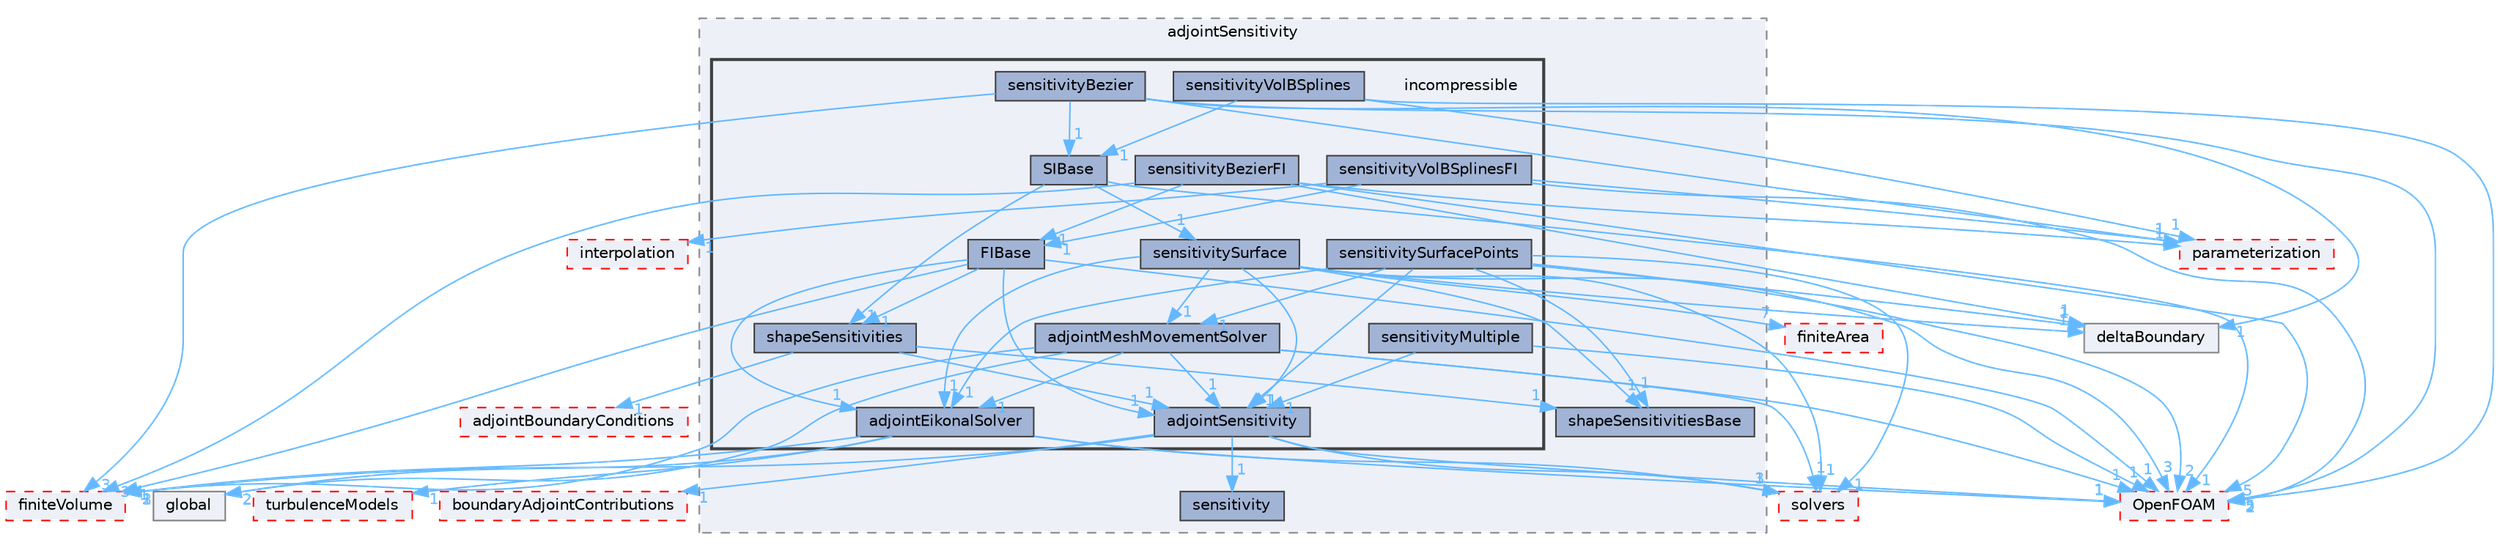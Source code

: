 digraph "src/optimisation/adjointOptimisation/adjoint/optimisation/adjointSensitivity/incompressible"
{
 // LATEX_PDF_SIZE
  bgcolor="transparent";
  edge [fontname=Helvetica,fontsize=10,labelfontname=Helvetica,labelfontsize=10];
  node [fontname=Helvetica,fontsize=10,shape=box,height=0.2,width=0.4];
  compound=true
  subgraph clusterdir_dbddc55ddf5981e932e9ab5e5ca01d5b {
    graph [ bgcolor="#edf0f7", pencolor="grey50", label="adjointSensitivity", fontname=Helvetica,fontsize=10 style="filled,dashed", URL="dir_dbddc55ddf5981e932e9ab5e5ca01d5b.html",tooltip=""]
  dir_f7272483e2a5918c938aa224b678aee8 [label="sensitivity", fillcolor="#a2b4d6", color="grey25", style="filled", URL="dir_f7272483e2a5918c938aa224b678aee8.html",tooltip=""];
  dir_0b22c8edd23710d15b1d2247fd5f446d [label="shapeSensitivitiesBase", fillcolor="#a2b4d6", color="grey25", style="filled", URL="dir_0b22c8edd23710d15b1d2247fd5f446d.html",tooltip=""];
  subgraph clusterdir_2b473d201aab52bb890a8b3370c59272 {
    graph [ bgcolor="#edf0f7", pencolor="grey25", label="", fontname=Helvetica,fontsize=10 style="filled,bold", URL="dir_2b473d201aab52bb890a8b3370c59272.html",tooltip=""]
    dir_2b473d201aab52bb890a8b3370c59272 [shape=plaintext, label="incompressible"];
  dir_2e016391dee912ecb8414429fd8311b6 [label="adjointEikonalSolver", fillcolor="#a2b4d6", color="grey25", style="filled", URL="dir_2e016391dee912ecb8414429fd8311b6.html",tooltip=""];
  dir_c89b99caaf09c90793150a96db56d7e4 [label="adjointMeshMovementSolver", fillcolor="#a2b4d6", color="grey25", style="filled", URL="dir_c89b99caaf09c90793150a96db56d7e4.html",tooltip=""];
  dir_c9975b67581c2da6d7f831922d1c5844 [label="adjointSensitivity", fillcolor="#a2b4d6", color="grey25", style="filled", URL="dir_c9975b67581c2da6d7f831922d1c5844.html",tooltip=""];
  dir_71a22054458ddf5c230228f7a7c3f1b7 [label="FIBase", fillcolor="#a2b4d6", color="grey25", style="filled", URL="dir_71a22054458ddf5c230228f7a7c3f1b7.html",tooltip=""];
  dir_476e1f0bb08722b38e3080a7c4e4f52b [label="sensitivityBezier", fillcolor="#a2b4d6", color="grey25", style="filled", URL="dir_476e1f0bb08722b38e3080a7c4e4f52b.html",tooltip=""];
  dir_1ca67c01686de02c8c319a8b8a45395f [label="sensitivityBezierFI", fillcolor="#a2b4d6", color="grey25", style="filled", URL="dir_1ca67c01686de02c8c319a8b8a45395f.html",tooltip=""];
  dir_a11bcf6d05a4c8127f87327bba563867 [label="sensitivityMultiple", fillcolor="#a2b4d6", color="grey25", style="filled", URL="dir_a11bcf6d05a4c8127f87327bba563867.html",tooltip=""];
  dir_b2e528e6e1ab1f3455b289de1663bc82 [label="sensitivitySurface", fillcolor="#a2b4d6", color="grey25", style="filled", URL="dir_b2e528e6e1ab1f3455b289de1663bc82.html",tooltip=""];
  dir_efb7772f852fb2b26088a7e5ebc0cd1c [label="sensitivitySurfacePoints", fillcolor="#a2b4d6", color="grey25", style="filled", URL="dir_efb7772f852fb2b26088a7e5ebc0cd1c.html",tooltip=""];
  dir_b762c28ee601afb6c58f10a5b1d896b6 [label="sensitivityVolBSplines", fillcolor="#a2b4d6", color="grey25", style="filled", URL="dir_b762c28ee601afb6c58f10a5b1d896b6.html",tooltip=""];
  dir_ca12e35b03b96dff345543f867d45420 [label="sensitivityVolBSplinesFI", fillcolor="#a2b4d6", color="grey25", style="filled", URL="dir_ca12e35b03b96dff345543f867d45420.html",tooltip=""];
  dir_14c782ea37ade272388ea6cdcc54cd7d [label="shapeSensitivities", fillcolor="#a2b4d6", color="grey25", style="filled", URL="dir_14c782ea37ade272388ea6cdcc54cd7d.html",tooltip=""];
  dir_c9f41f3719fa69d022e2a1134e41ed21 [label="SIBase", fillcolor="#a2b4d6", color="grey25", style="filled", URL="dir_c9f41f3719fa69d022e2a1134e41ed21.html",tooltip=""];
  }
  }
  dir_3c0395a0b3704d24024ddd387bcbaf66 [label="boundaryAdjointContributions", fillcolor="#edf0f7", color="red", style="filled,dashed", URL="dir_3c0395a0b3704d24024ddd387bcbaf66.html",tooltip=""];
  dir_65c5a1cbdce3964d4a2bd5a2c0168e6b [label="turbulenceModels", fillcolor="#edf0f7", color="red", style="filled,dashed", URL="dir_65c5a1cbdce3964d4a2bd5a2c0168e6b.html",tooltip=""];
  dir_9bd15774b555cf7259a6fa18f99fe99b [label="finiteVolume", fillcolor="#edf0f7", color="red", style="filled,dashed", URL="dir_9bd15774b555cf7259a6fa18f99fe99b.html",tooltip=""];
  dir_c5473ff19b20e6ec4dfe5c310b3778a8 [label="OpenFOAM", fillcolor="#edf0f7", color="red", style="filled,dashed", URL="dir_c5473ff19b20e6ec4dfe5c310b3778a8.html",tooltip=""];
  dir_dd56dc4c5f6c51768e20e60d3fce2a94 [label="global", fillcolor="#edf0f7", color="grey50", style="filled", URL="dir_dd56dc4c5f6c51768e20e60d3fce2a94.html",tooltip=""];
  dir_f1ea2e00111d8324be054b4e32e6ee53 [label="solvers", fillcolor="#edf0f7", color="red", style="filled,dashed", URL="dir_f1ea2e00111d8324be054b4e32e6ee53.html",tooltip=""];
  dir_b2bffebd305523ae74de52534349e8c7 [label="deltaBoundary", fillcolor="#edf0f7", color="grey50", style="filled", URL="dir_b2bffebd305523ae74de52534349e8c7.html",tooltip=""];
  dir_b99de617d441e60a7bad4cdf0a5e480b [label="parameterization", fillcolor="#edf0f7", color="red", style="filled,dashed", URL="dir_b99de617d441e60a7bad4cdf0a5e480b.html",tooltip=""];
  dir_b69a9eadfe761c231b266ce918b218a5 [label="finiteArea", fillcolor="#edf0f7", color="red", style="filled,dashed", URL="dir_b69a9eadfe761c231b266ce918b218a5.html",tooltip=""];
  dir_61ddb358d70af38fb50f12bddb113391 [label="interpolation", fillcolor="#edf0f7", color="red", style="filled,dashed", URL="dir_61ddb358d70af38fb50f12bddb113391.html",tooltip=""];
  dir_1784f822592d39f816c839dc1a098cdb [label="adjointBoundaryConditions", fillcolor="#edf0f7", color="red", style="filled,dashed", URL="dir_1784f822592d39f816c839dc1a098cdb.html",tooltip=""];
  dir_2e016391dee912ecb8414429fd8311b6->dir_65c5a1cbdce3964d4a2bd5a2c0168e6b [headlabel="1", labeldistance=1.5 headhref="dir_000034_004142.html" href="dir_000034_004142.html" color="steelblue1" fontcolor="steelblue1"];
  dir_2e016391dee912ecb8414429fd8311b6->dir_9bd15774b555cf7259a6fa18f99fe99b [headlabel="2", labeldistance=1.5 headhref="dir_000034_001387.html" href="dir_000034_001387.html" color="steelblue1" fontcolor="steelblue1"];
  dir_2e016391dee912ecb8414429fd8311b6->dir_c5473ff19b20e6ec4dfe5c310b3778a8 [headlabel="1", labeldistance=1.5 headhref="dir_000034_002695.html" href="dir_000034_002695.html" color="steelblue1" fontcolor="steelblue1"];
  dir_2e016391dee912ecb8414429fd8311b6->dir_dd56dc4c5f6c51768e20e60d3fce2a94 [headlabel="2", labeldistance=1.5 headhref="dir_000034_001646.html" href="dir_000034_001646.html" color="steelblue1" fontcolor="steelblue1"];
  dir_2e016391dee912ecb8414429fd8311b6->dir_f1ea2e00111d8324be054b4e32e6ee53 [headlabel="1", labeldistance=1.5 headhref="dir_000034_003659.html" href="dir_000034_003659.html" color="steelblue1" fontcolor="steelblue1"];
  dir_c89b99caaf09c90793150a96db56d7e4->dir_2e016391dee912ecb8414429fd8311b6 [headlabel="1", labeldistance=1.5 headhref="dir_000044_000034.html" href="dir_000044_000034.html" color="steelblue1" fontcolor="steelblue1"];
  dir_c89b99caaf09c90793150a96db56d7e4->dir_9bd15774b555cf7259a6fa18f99fe99b [headlabel="1", labeldistance=1.5 headhref="dir_000044_001387.html" href="dir_000044_001387.html" color="steelblue1" fontcolor="steelblue1"];
  dir_c89b99caaf09c90793150a96db56d7e4->dir_c5473ff19b20e6ec4dfe5c310b3778a8 [headlabel="1", labeldistance=1.5 headhref="dir_000044_002695.html" href="dir_000044_002695.html" color="steelblue1" fontcolor="steelblue1"];
  dir_c89b99caaf09c90793150a96db56d7e4->dir_c9975b67581c2da6d7f831922d1c5844 [headlabel="1", labeldistance=1.5 headhref="dir_000044_000061.html" href="dir_000044_000061.html" color="steelblue1" fontcolor="steelblue1"];
  dir_c89b99caaf09c90793150a96db56d7e4->dir_dd56dc4c5f6c51768e20e60d3fce2a94 [headlabel="2", labeldistance=1.5 headhref="dir_000044_001646.html" href="dir_000044_001646.html" color="steelblue1" fontcolor="steelblue1"];
  dir_c89b99caaf09c90793150a96db56d7e4->dir_f1ea2e00111d8324be054b4e32e6ee53 [headlabel="1", labeldistance=1.5 headhref="dir_000044_003659.html" href="dir_000044_003659.html" color="steelblue1" fontcolor="steelblue1"];
  dir_c9975b67581c2da6d7f831922d1c5844->dir_3c0395a0b3704d24024ddd387bcbaf66 [headlabel="1", labeldistance=1.5 headhref="dir_000061_000324.html" href="dir_000061_000324.html" color="steelblue1" fontcolor="steelblue1"];
  dir_c9975b67581c2da6d7f831922d1c5844->dir_9bd15774b555cf7259a6fa18f99fe99b [headlabel="3", labeldistance=1.5 headhref="dir_000061_001387.html" href="dir_000061_001387.html" color="steelblue1" fontcolor="steelblue1"];
  dir_c9975b67581c2da6d7f831922d1c5844->dir_c5473ff19b20e6ec4dfe5c310b3778a8 [headlabel="1", labeldistance=1.5 headhref="dir_000061_002695.html" href="dir_000061_002695.html" color="steelblue1" fontcolor="steelblue1"];
  dir_c9975b67581c2da6d7f831922d1c5844->dir_f1ea2e00111d8324be054b4e32e6ee53 [headlabel="3", labeldistance=1.5 headhref="dir_000061_003659.html" href="dir_000061_003659.html" color="steelblue1" fontcolor="steelblue1"];
  dir_c9975b67581c2da6d7f831922d1c5844->dir_f7272483e2a5918c938aa224b678aee8 [headlabel="1", labeldistance=1.5 headhref="dir_000061_003479.html" href="dir_000061_003479.html" color="steelblue1" fontcolor="steelblue1"];
  dir_71a22054458ddf5c230228f7a7c3f1b7->dir_14c782ea37ade272388ea6cdcc54cd7d [headlabel="1", labeldistance=1.5 headhref="dir_001317_003511.html" href="dir_001317_003511.html" color="steelblue1" fontcolor="steelblue1"];
  dir_71a22054458ddf5c230228f7a7c3f1b7->dir_2e016391dee912ecb8414429fd8311b6 [headlabel="1", labeldistance=1.5 headhref="dir_001317_000034.html" href="dir_001317_000034.html" color="steelblue1" fontcolor="steelblue1"];
  dir_71a22054458ddf5c230228f7a7c3f1b7->dir_9bd15774b555cf7259a6fa18f99fe99b [headlabel="1", labeldistance=1.5 headhref="dir_001317_001387.html" href="dir_001317_001387.html" color="steelblue1" fontcolor="steelblue1"];
  dir_71a22054458ddf5c230228f7a7c3f1b7->dir_c5473ff19b20e6ec4dfe5c310b3778a8 [headlabel="1", labeldistance=1.5 headhref="dir_001317_002695.html" href="dir_001317_002695.html" color="steelblue1" fontcolor="steelblue1"];
  dir_71a22054458ddf5c230228f7a7c3f1b7->dir_c9975b67581c2da6d7f831922d1c5844 [headlabel="1", labeldistance=1.5 headhref="dir_001317_000061.html" href="dir_001317_000061.html" color="steelblue1" fontcolor="steelblue1"];
  dir_476e1f0bb08722b38e3080a7c4e4f52b->dir_9bd15774b555cf7259a6fa18f99fe99b [headlabel="3", labeldistance=1.5 headhref="dir_003480_001387.html" href="dir_003480_001387.html" color="steelblue1" fontcolor="steelblue1"];
  dir_476e1f0bb08722b38e3080a7c4e4f52b->dir_b2bffebd305523ae74de52534349e8c7 [headlabel="1", labeldistance=1.5 headhref="dir_003480_000839.html" href="dir_003480_000839.html" color="steelblue1" fontcolor="steelblue1"];
  dir_476e1f0bb08722b38e3080a7c4e4f52b->dir_b99de617d441e60a7bad4cdf0a5e480b [headlabel="1", labeldistance=1.5 headhref="dir_003480_002783.html" href="dir_003480_002783.html" color="steelblue1" fontcolor="steelblue1"];
  dir_476e1f0bb08722b38e3080a7c4e4f52b->dir_c5473ff19b20e6ec4dfe5c310b3778a8 [headlabel="5", labeldistance=1.5 headhref="dir_003480_002695.html" href="dir_003480_002695.html" color="steelblue1" fontcolor="steelblue1"];
  dir_476e1f0bb08722b38e3080a7c4e4f52b->dir_c9f41f3719fa69d022e2a1134e41ed21 [headlabel="1", labeldistance=1.5 headhref="dir_003480_003521.html" href="dir_003480_003521.html" color="steelblue1" fontcolor="steelblue1"];
  dir_1ca67c01686de02c8c319a8b8a45395f->dir_71a22054458ddf5c230228f7a7c3f1b7 [headlabel="1", labeldistance=1.5 headhref="dir_003481_001317.html" href="dir_003481_001317.html" color="steelblue1" fontcolor="steelblue1"];
  dir_1ca67c01686de02c8c319a8b8a45395f->dir_9bd15774b555cf7259a6fa18f99fe99b [headlabel="3", labeldistance=1.5 headhref="dir_003481_001387.html" href="dir_003481_001387.html" color="steelblue1" fontcolor="steelblue1"];
  dir_1ca67c01686de02c8c319a8b8a45395f->dir_b2bffebd305523ae74de52534349e8c7 [headlabel="1", labeldistance=1.5 headhref="dir_003481_000839.html" href="dir_003481_000839.html" color="steelblue1" fontcolor="steelblue1"];
  dir_1ca67c01686de02c8c319a8b8a45395f->dir_b99de617d441e60a7bad4cdf0a5e480b [headlabel="1", labeldistance=1.5 headhref="dir_003481_002783.html" href="dir_003481_002783.html" color="steelblue1" fontcolor="steelblue1"];
  dir_1ca67c01686de02c8c319a8b8a45395f->dir_c5473ff19b20e6ec4dfe5c310b3778a8 [headlabel="5", labeldistance=1.5 headhref="dir_003481_002695.html" href="dir_003481_002695.html" color="steelblue1" fontcolor="steelblue1"];
  dir_a11bcf6d05a4c8127f87327bba563867->dir_c5473ff19b20e6ec4dfe5c310b3778a8 [headlabel="1", labeldistance=1.5 headhref="dir_003482_002695.html" href="dir_003482_002695.html" color="steelblue1" fontcolor="steelblue1"];
  dir_a11bcf6d05a4c8127f87327bba563867->dir_c9975b67581c2da6d7f831922d1c5844 [headlabel="1", labeldistance=1.5 headhref="dir_003482_000061.html" href="dir_003482_000061.html" color="steelblue1" fontcolor="steelblue1"];
  dir_b2e528e6e1ab1f3455b289de1663bc82->dir_0b22c8edd23710d15b1d2247fd5f446d [headlabel="1", labeldistance=1.5 headhref="dir_003483_003512.html" href="dir_003483_003512.html" color="steelblue1" fontcolor="steelblue1"];
  dir_b2e528e6e1ab1f3455b289de1663bc82->dir_2e016391dee912ecb8414429fd8311b6 [headlabel="1", labeldistance=1.5 headhref="dir_003483_000034.html" href="dir_003483_000034.html" color="steelblue1" fontcolor="steelblue1"];
  dir_b2e528e6e1ab1f3455b289de1663bc82->dir_b2bffebd305523ae74de52534349e8c7 [headlabel="1", labeldistance=1.5 headhref="dir_003483_000839.html" href="dir_003483_000839.html" color="steelblue1" fontcolor="steelblue1"];
  dir_b2e528e6e1ab1f3455b289de1663bc82->dir_b69a9eadfe761c231b266ce918b218a5 [headlabel="7", labeldistance=1.5 headhref="dir_003483_001385.html" href="dir_003483_001385.html" color="steelblue1" fontcolor="steelblue1"];
  dir_b2e528e6e1ab1f3455b289de1663bc82->dir_c5473ff19b20e6ec4dfe5c310b3778a8 [headlabel="3", labeldistance=1.5 headhref="dir_003483_002695.html" href="dir_003483_002695.html" color="steelblue1" fontcolor="steelblue1"];
  dir_b2e528e6e1ab1f3455b289de1663bc82->dir_c89b99caaf09c90793150a96db56d7e4 [headlabel="1", labeldistance=1.5 headhref="dir_003483_000044.html" href="dir_003483_000044.html" color="steelblue1" fontcolor="steelblue1"];
  dir_b2e528e6e1ab1f3455b289de1663bc82->dir_c9975b67581c2da6d7f831922d1c5844 [headlabel="1", labeldistance=1.5 headhref="dir_003483_000061.html" href="dir_003483_000061.html" color="steelblue1" fontcolor="steelblue1"];
  dir_b2e528e6e1ab1f3455b289de1663bc82->dir_f1ea2e00111d8324be054b4e32e6ee53 [headlabel="1", labeldistance=1.5 headhref="dir_003483_003659.html" href="dir_003483_003659.html" color="steelblue1" fontcolor="steelblue1"];
  dir_efb7772f852fb2b26088a7e5ebc0cd1c->dir_0b22c8edd23710d15b1d2247fd5f446d [headlabel="1", labeldistance=1.5 headhref="dir_003484_003512.html" href="dir_003484_003512.html" color="steelblue1" fontcolor="steelblue1"];
  dir_efb7772f852fb2b26088a7e5ebc0cd1c->dir_2e016391dee912ecb8414429fd8311b6 [headlabel="1", labeldistance=1.5 headhref="dir_003484_000034.html" href="dir_003484_000034.html" color="steelblue1" fontcolor="steelblue1"];
  dir_efb7772f852fb2b26088a7e5ebc0cd1c->dir_b2bffebd305523ae74de52534349e8c7 [headlabel="1", labeldistance=1.5 headhref="dir_003484_000839.html" href="dir_003484_000839.html" color="steelblue1" fontcolor="steelblue1"];
  dir_efb7772f852fb2b26088a7e5ebc0cd1c->dir_c5473ff19b20e6ec4dfe5c310b3778a8 [headlabel="2", labeldistance=1.5 headhref="dir_003484_002695.html" href="dir_003484_002695.html" color="steelblue1" fontcolor="steelblue1"];
  dir_efb7772f852fb2b26088a7e5ebc0cd1c->dir_c89b99caaf09c90793150a96db56d7e4 [headlabel="1", labeldistance=1.5 headhref="dir_003484_000044.html" href="dir_003484_000044.html" color="steelblue1" fontcolor="steelblue1"];
  dir_efb7772f852fb2b26088a7e5ebc0cd1c->dir_c9975b67581c2da6d7f831922d1c5844 [headlabel="1", labeldistance=1.5 headhref="dir_003484_000061.html" href="dir_003484_000061.html" color="steelblue1" fontcolor="steelblue1"];
  dir_efb7772f852fb2b26088a7e5ebc0cd1c->dir_f1ea2e00111d8324be054b4e32e6ee53 [headlabel="1", labeldistance=1.5 headhref="dir_003484_003659.html" href="dir_003484_003659.html" color="steelblue1" fontcolor="steelblue1"];
  dir_b762c28ee601afb6c58f10a5b1d896b6->dir_b99de617d441e60a7bad4cdf0a5e480b [headlabel="1", labeldistance=1.5 headhref="dir_003485_002783.html" href="dir_003485_002783.html" color="steelblue1" fontcolor="steelblue1"];
  dir_b762c28ee601afb6c58f10a5b1d896b6->dir_c5473ff19b20e6ec4dfe5c310b3778a8 [headlabel="2", labeldistance=1.5 headhref="dir_003485_002695.html" href="dir_003485_002695.html" color="steelblue1" fontcolor="steelblue1"];
  dir_b762c28ee601afb6c58f10a5b1d896b6->dir_c9f41f3719fa69d022e2a1134e41ed21 [headlabel="1", labeldistance=1.5 headhref="dir_003485_003521.html" href="dir_003485_003521.html" color="steelblue1" fontcolor="steelblue1"];
  dir_ca12e35b03b96dff345543f867d45420->dir_61ddb358d70af38fb50f12bddb113391 [headlabel="1", labeldistance=1.5 headhref="dir_003486_001928.html" href="dir_003486_001928.html" color="steelblue1" fontcolor="steelblue1"];
  dir_ca12e35b03b96dff345543f867d45420->dir_71a22054458ddf5c230228f7a7c3f1b7 [headlabel="1", labeldistance=1.5 headhref="dir_003486_001317.html" href="dir_003486_001317.html" color="steelblue1" fontcolor="steelblue1"];
  dir_ca12e35b03b96dff345543f867d45420->dir_b99de617d441e60a7bad4cdf0a5e480b [headlabel="1", labeldistance=1.5 headhref="dir_003486_002783.html" href="dir_003486_002783.html" color="steelblue1" fontcolor="steelblue1"];
  dir_ca12e35b03b96dff345543f867d45420->dir_c5473ff19b20e6ec4dfe5c310b3778a8 [headlabel="2", labeldistance=1.5 headhref="dir_003486_002695.html" href="dir_003486_002695.html" color="steelblue1" fontcolor="steelblue1"];
  dir_14c782ea37ade272388ea6cdcc54cd7d->dir_0b22c8edd23710d15b1d2247fd5f446d [headlabel="1", labeldistance=1.5 headhref="dir_003511_003512.html" href="dir_003511_003512.html" color="steelblue1" fontcolor="steelblue1"];
  dir_14c782ea37ade272388ea6cdcc54cd7d->dir_1784f822592d39f816c839dc1a098cdb [headlabel="1", labeldistance=1.5 headhref="dir_003511_000033.html" href="dir_003511_000033.html" color="steelblue1" fontcolor="steelblue1"];
  dir_14c782ea37ade272388ea6cdcc54cd7d->dir_c9975b67581c2da6d7f831922d1c5844 [headlabel="1", labeldistance=1.5 headhref="dir_003511_000061.html" href="dir_003511_000061.html" color="steelblue1" fontcolor="steelblue1"];
  dir_c9f41f3719fa69d022e2a1134e41ed21->dir_14c782ea37ade272388ea6cdcc54cd7d [headlabel="1", labeldistance=1.5 headhref="dir_003521_003511.html" href="dir_003521_003511.html" color="steelblue1" fontcolor="steelblue1"];
  dir_c9f41f3719fa69d022e2a1134e41ed21->dir_b2e528e6e1ab1f3455b289de1663bc82 [headlabel="1", labeldistance=1.5 headhref="dir_003521_003483.html" href="dir_003521_003483.html" color="steelblue1" fontcolor="steelblue1"];
  dir_c9f41f3719fa69d022e2a1134e41ed21->dir_c5473ff19b20e6ec4dfe5c310b3778a8 [headlabel="1", labeldistance=1.5 headhref="dir_003521_002695.html" href="dir_003521_002695.html" color="steelblue1" fontcolor="steelblue1"];
}
